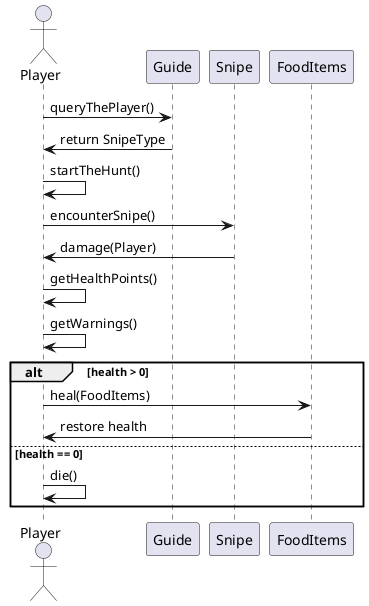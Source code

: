 @startuml
actor Player as player
participant Guide as guide
participant Snipe as snipe
participant FoodItems as foodItems

player -> guide : queryThePlayer()
guide -> player : return SnipeType

player -> player : startTheHunt()
player -> snipe : encounterSnipe()

snipe -> player : damage(Player)
player -> player : getHealthPoints()
player -> player : getWarnings()

alt health > 0
    player -> foodItems : heal(FoodItems)
    foodItems -> player : restore health
else health == 0
    player -> player : die()
end
@enduml